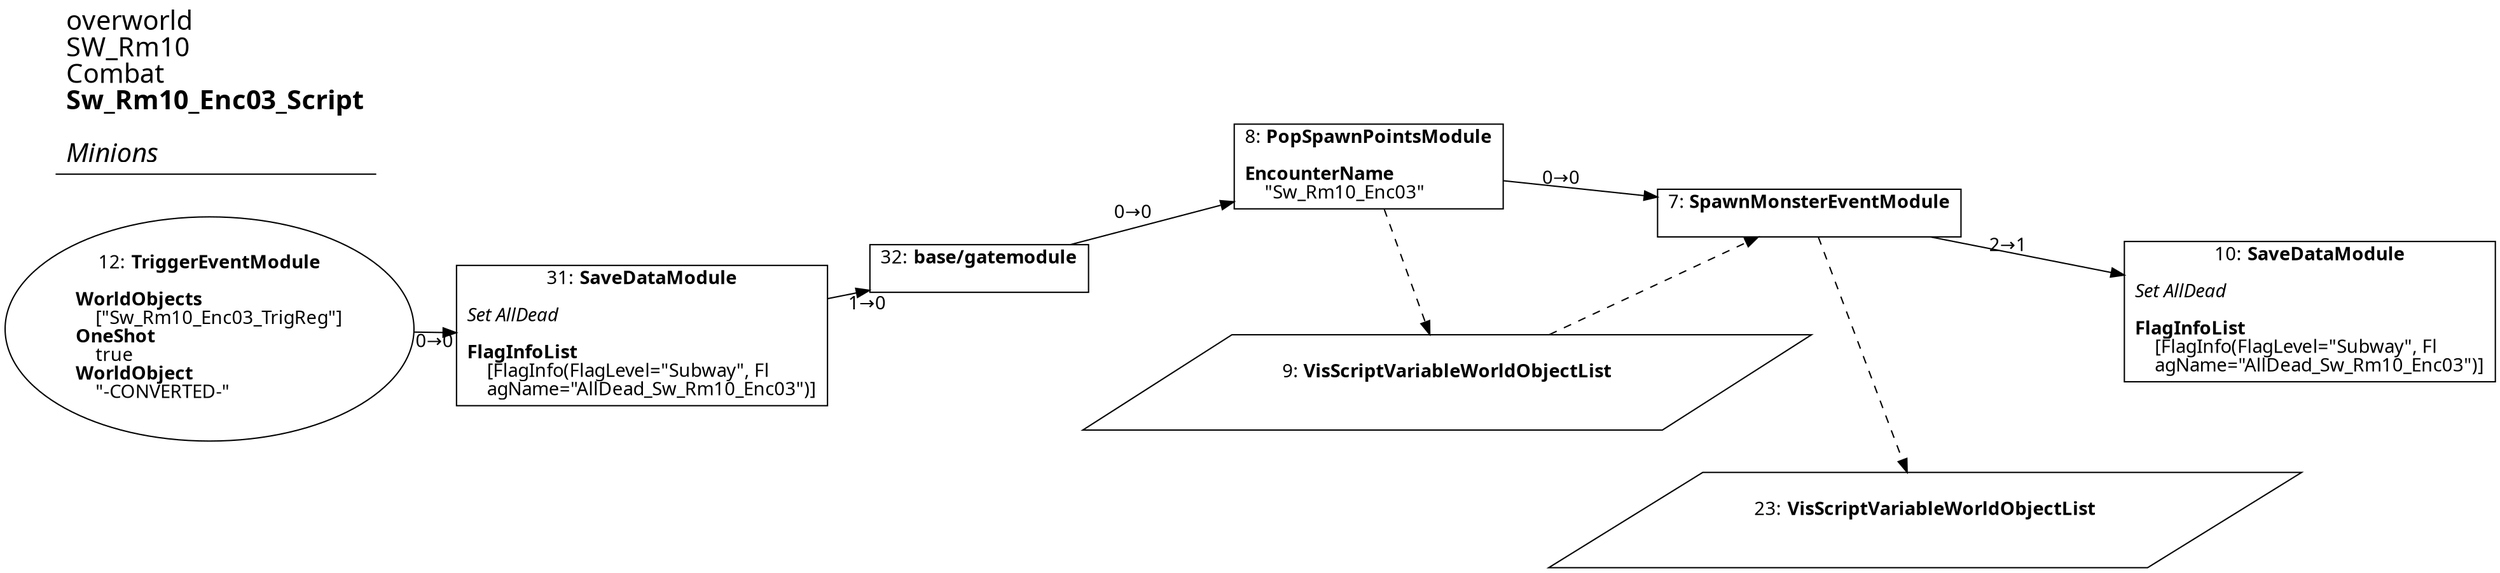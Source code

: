 digraph {
    layout = fdp;
    overlap = prism;
    sep = "+16";
    splines = spline;

    node [ shape = box ];

    graph [ fontname = "Segoe UI" ];
    node [ fontname = "Segoe UI" ];
    edge [ fontname = "Segoe UI" ];

    7 [ label = <7: <b>SpawnMonsterEventModule</b><br/><br/>> ];
    7 [ pos = "0.897,-0.080000006!" ];
    7 -> 10 [ label = "2→1" ];
    9 -> 7 [ style = dashed ];
    7 -> 23 [ style = dashed ];

    8 [ label = <8: <b>PopSpawnPointsModule</b><br/><br/><b>EncounterName</b><br align="left"/>    &quot;Sw_Rm10_Enc03&quot;<br align="left"/>> ];
    8 [ pos = "0.66400003,-0.080000006!" ];
    8 -> 7 [ label = "0→0" ];
    8 -> 9 [ style = dashed ];

    9 [ label = <9: <b>VisScriptVariableWorldObjectList</b><br/><br/>> ];
    9 [ shape = parallelogram ]
    9 [ pos = "0.68500006,-0.209!" ];

    10 [ label = <10: <b>SaveDataModule</b><br/><br/><i>Set AllDead<br align="left"/></i><br align="left"/><b>FlagInfoList</b><br align="left"/>    [FlagInfo(FlagLevel=&quot;Subway&quot;, Fl<br align="left"/>    agName=&quot;AllDead_Sw_Rm10_Enc03&quot;)]<br align="left"/>> ];
    10 [ pos = "1.205,-0.133!" ];

    12 [ label = <12: <b>TriggerEventModule</b><br/><br/><b>WorldObjects</b><br align="left"/>    [&quot;Sw_Rm10_Enc03_TrigReg&quot;]<br align="left"/><b>OneShot</b><br align="left"/>    true<br align="left"/><b>WorldObject</b><br align="left"/>    &quot;-CONVERTED-&quot;<br align="left"/>> ];
    12 [ shape = oval ]
    12 [ pos = "-0.037,-0.16600001!" ];
    12 -> 31 [ label = "0→0" ];

    23 [ label = <23: <b>VisScriptVariableWorldObjectList</b><br/><br/>> ];
    23 [ shape = parallelogram ]
    23 [ pos = "0.89800006,-0.266!" ];

    31 [ label = <31: <b>SaveDataModule</b><br/><br/><i>Set AllDead<br align="left"/></i><br align="left"/><b>FlagInfoList</b><br align="left"/>    [FlagInfo(FlagLevel=&quot;Subway&quot;, Fl<br align="left"/>    agName=&quot;AllDead_Sw_Rm10_Enc03&quot;)]<br align="left"/>> ];
    31 [ pos = "0.23300001,-0.17600001!" ];
    31 -> 32 [ label = "1→0" ];

    32 [ label = <32: <b>base/gatemodule</b><br/><br/>> ];
    32 [ pos = "0.44700003,-0.143!" ];
    32 -> 8 [ label = "0→0" ];

    title [ pos = "-0.038000003,-0.079!" ];
    title [ shape = underline ];
    title [ label = <<font point-size="20">overworld<br align="left"/>SW_Rm10<br align="left"/>Combat<br align="left"/><b>Sw_Rm10_Enc03_Script</b><br align="left"/><br/><i>Minions</i><br align="left"/></font>> ];
}
